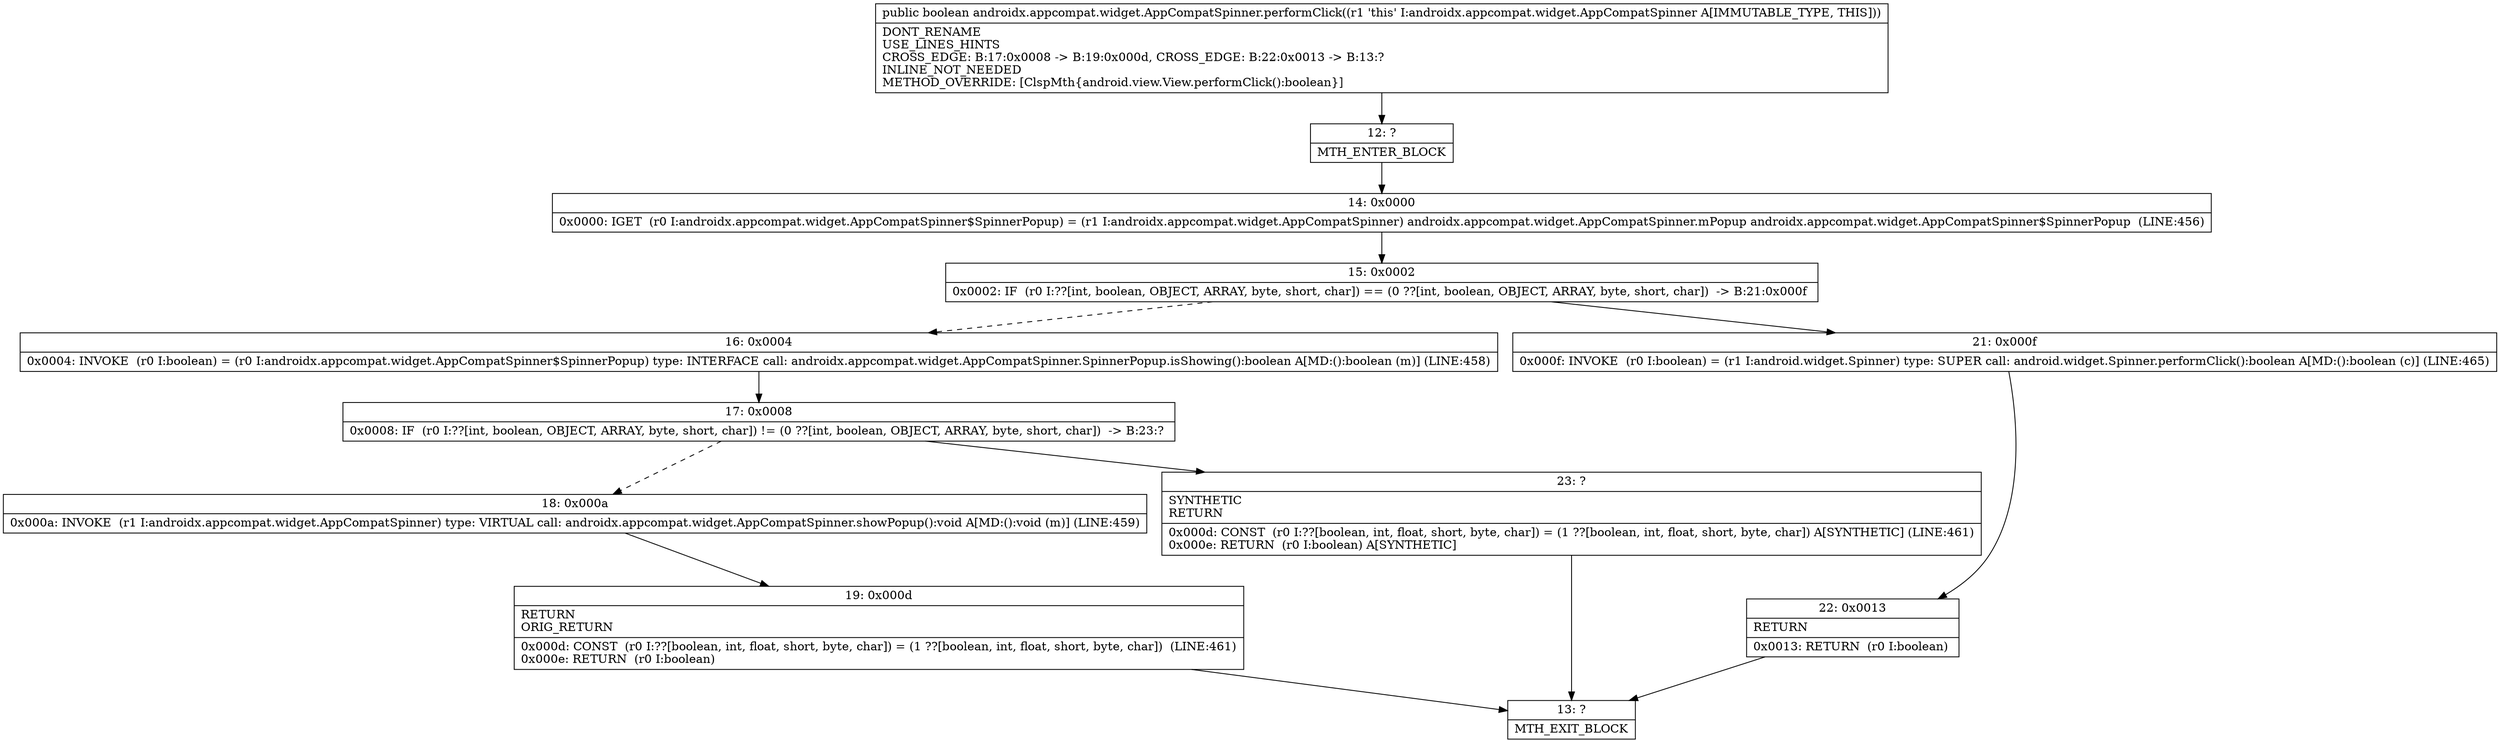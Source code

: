 digraph "CFG forandroidx.appcompat.widget.AppCompatSpinner.performClick()Z" {
Node_12 [shape=record,label="{12\:\ ?|MTH_ENTER_BLOCK\l}"];
Node_14 [shape=record,label="{14\:\ 0x0000|0x0000: IGET  (r0 I:androidx.appcompat.widget.AppCompatSpinner$SpinnerPopup) = (r1 I:androidx.appcompat.widget.AppCompatSpinner) androidx.appcompat.widget.AppCompatSpinner.mPopup androidx.appcompat.widget.AppCompatSpinner$SpinnerPopup  (LINE:456)\l}"];
Node_15 [shape=record,label="{15\:\ 0x0002|0x0002: IF  (r0 I:??[int, boolean, OBJECT, ARRAY, byte, short, char]) == (0 ??[int, boolean, OBJECT, ARRAY, byte, short, char])  \-\> B:21:0x000f \l}"];
Node_16 [shape=record,label="{16\:\ 0x0004|0x0004: INVOKE  (r0 I:boolean) = (r0 I:androidx.appcompat.widget.AppCompatSpinner$SpinnerPopup) type: INTERFACE call: androidx.appcompat.widget.AppCompatSpinner.SpinnerPopup.isShowing():boolean A[MD:():boolean (m)] (LINE:458)\l}"];
Node_17 [shape=record,label="{17\:\ 0x0008|0x0008: IF  (r0 I:??[int, boolean, OBJECT, ARRAY, byte, short, char]) != (0 ??[int, boolean, OBJECT, ARRAY, byte, short, char])  \-\> B:23:? \l}"];
Node_18 [shape=record,label="{18\:\ 0x000a|0x000a: INVOKE  (r1 I:androidx.appcompat.widget.AppCompatSpinner) type: VIRTUAL call: androidx.appcompat.widget.AppCompatSpinner.showPopup():void A[MD:():void (m)] (LINE:459)\l}"];
Node_19 [shape=record,label="{19\:\ 0x000d|RETURN\lORIG_RETURN\l|0x000d: CONST  (r0 I:??[boolean, int, float, short, byte, char]) = (1 ??[boolean, int, float, short, byte, char])  (LINE:461)\l0x000e: RETURN  (r0 I:boolean) \l}"];
Node_13 [shape=record,label="{13\:\ ?|MTH_EXIT_BLOCK\l}"];
Node_23 [shape=record,label="{23\:\ ?|SYNTHETIC\lRETURN\l|0x000d: CONST  (r0 I:??[boolean, int, float, short, byte, char]) = (1 ??[boolean, int, float, short, byte, char]) A[SYNTHETIC] (LINE:461)\l0x000e: RETURN  (r0 I:boolean) A[SYNTHETIC]\l}"];
Node_21 [shape=record,label="{21\:\ 0x000f|0x000f: INVOKE  (r0 I:boolean) = (r1 I:android.widget.Spinner) type: SUPER call: android.widget.Spinner.performClick():boolean A[MD:():boolean (c)] (LINE:465)\l}"];
Node_22 [shape=record,label="{22\:\ 0x0013|RETURN\l|0x0013: RETURN  (r0 I:boolean) \l}"];
MethodNode[shape=record,label="{public boolean androidx.appcompat.widget.AppCompatSpinner.performClick((r1 'this' I:androidx.appcompat.widget.AppCompatSpinner A[IMMUTABLE_TYPE, THIS]))  | DONT_RENAME\lUSE_LINES_HINTS\lCROSS_EDGE: B:17:0x0008 \-\> B:19:0x000d, CROSS_EDGE: B:22:0x0013 \-\> B:13:?\lINLINE_NOT_NEEDED\lMETHOD_OVERRIDE: [ClspMth\{android.view.View.performClick():boolean\}]\l}"];
MethodNode -> Node_12;Node_12 -> Node_14;
Node_14 -> Node_15;
Node_15 -> Node_16[style=dashed];
Node_15 -> Node_21;
Node_16 -> Node_17;
Node_17 -> Node_18[style=dashed];
Node_17 -> Node_23;
Node_18 -> Node_19;
Node_19 -> Node_13;
Node_23 -> Node_13;
Node_21 -> Node_22;
Node_22 -> Node_13;
}

